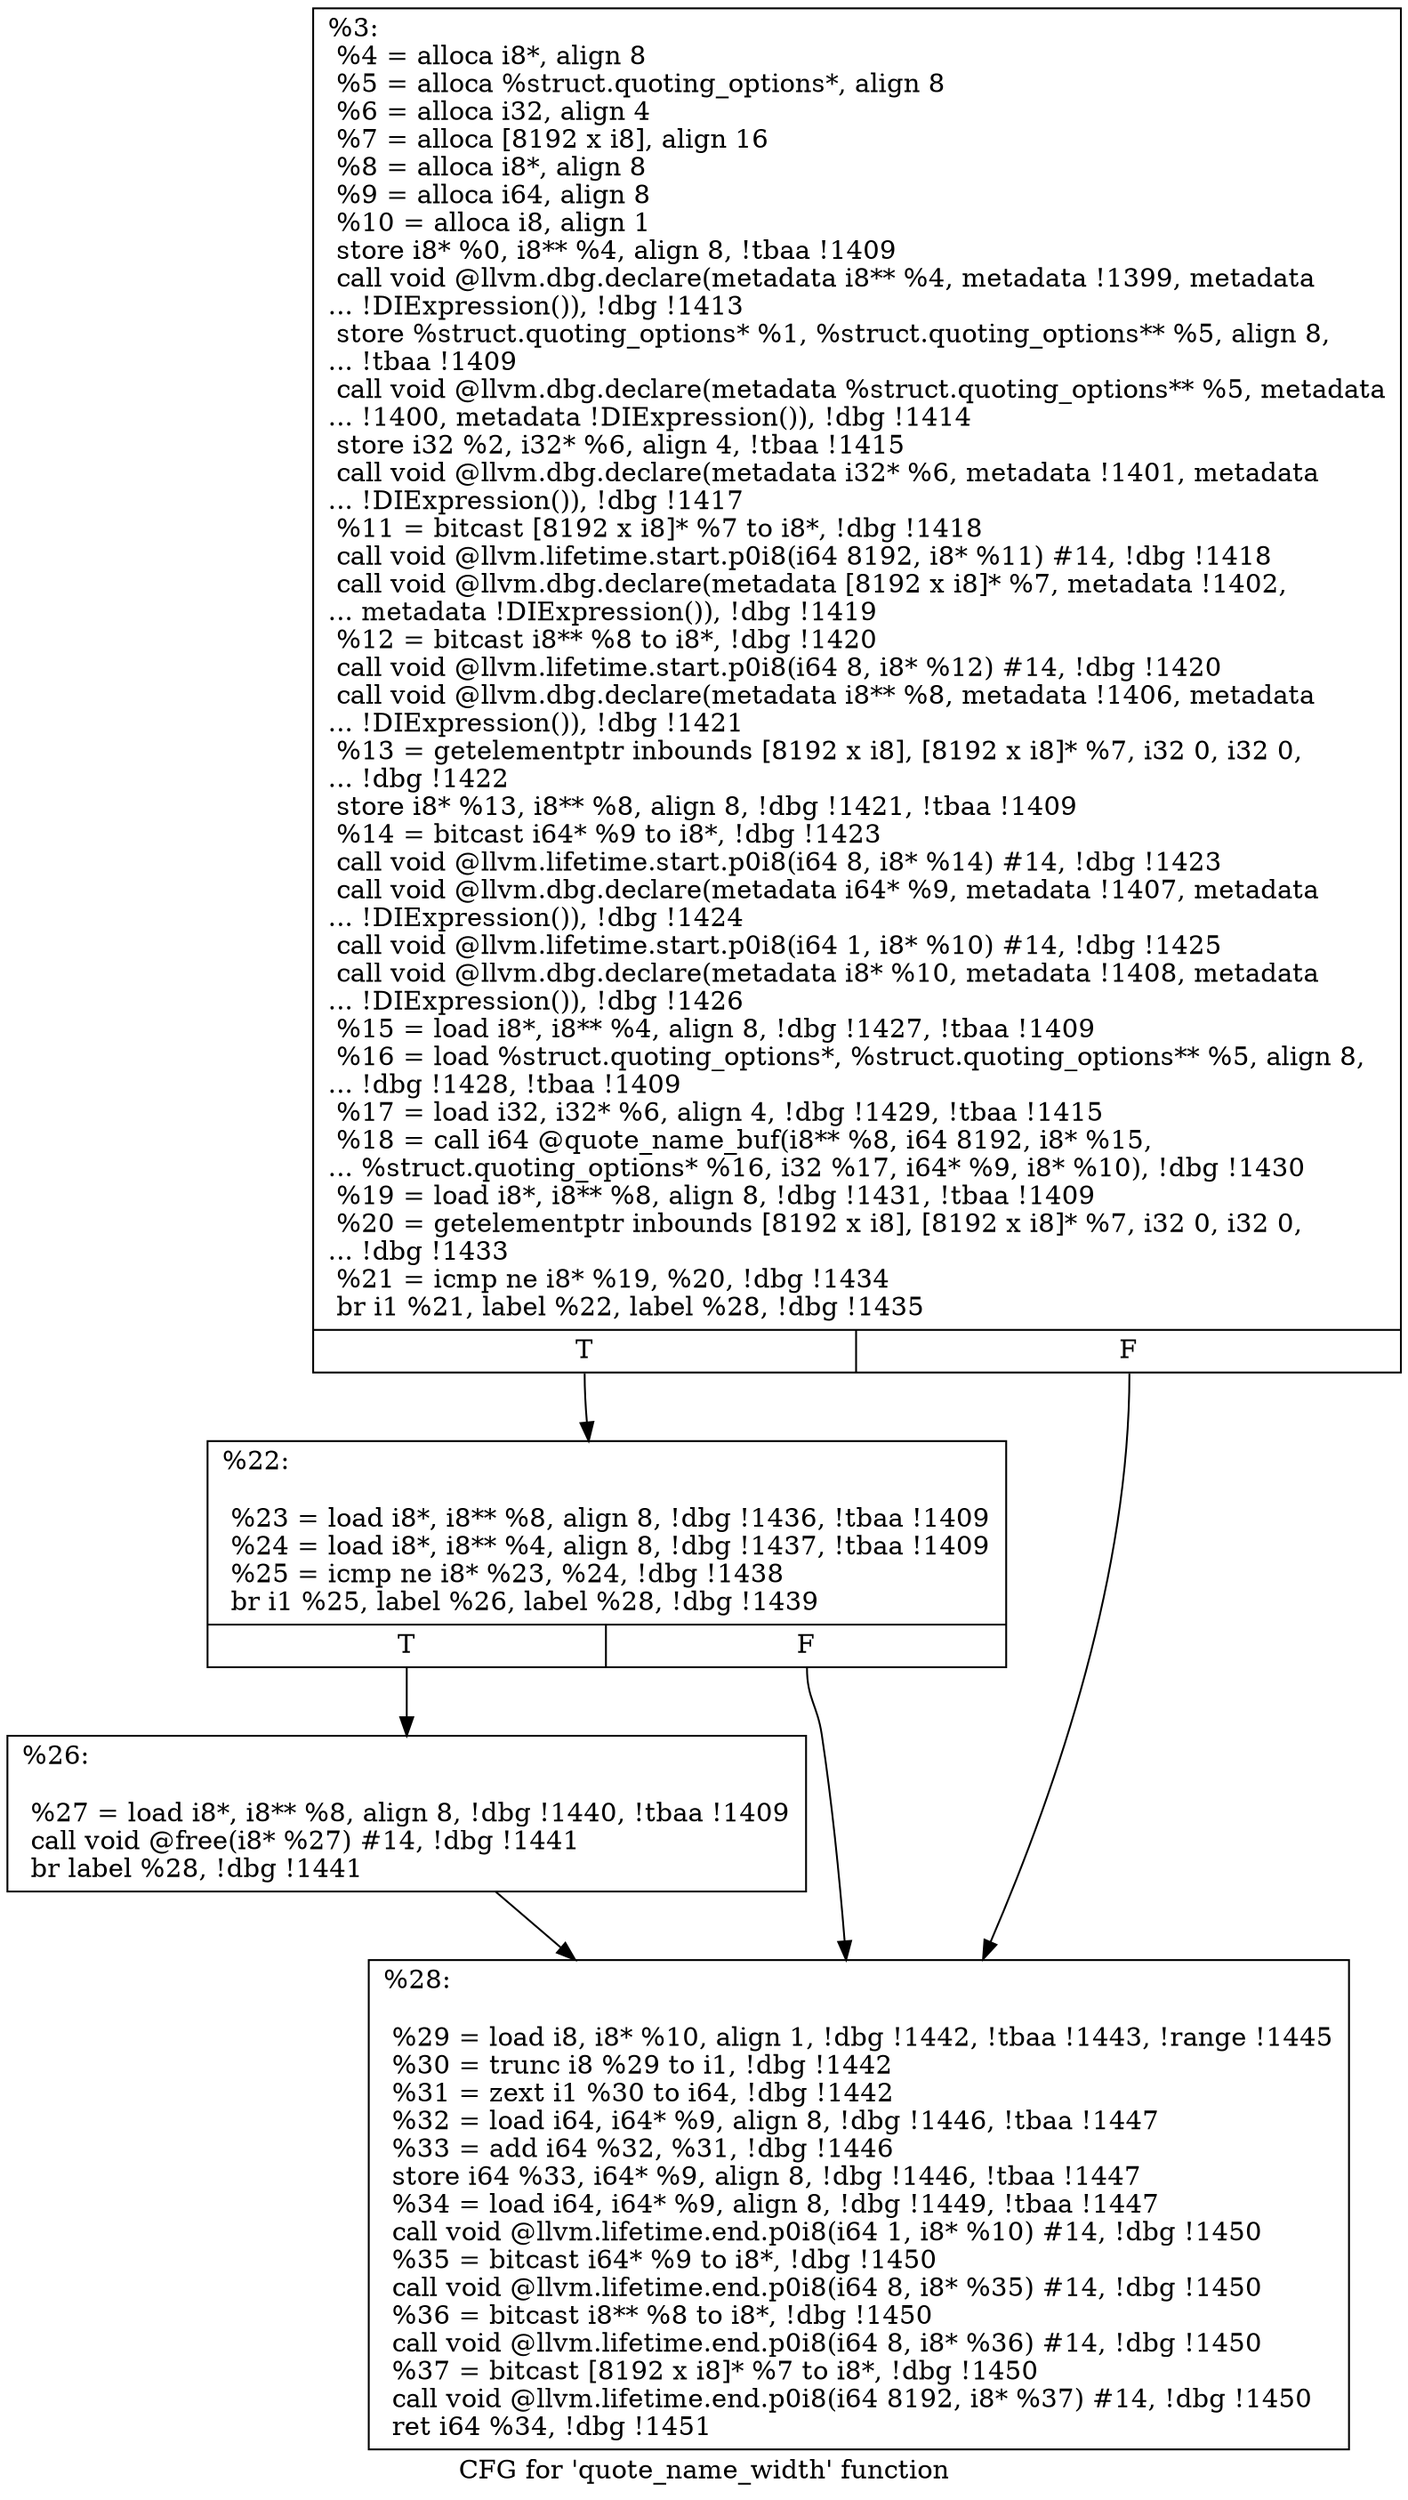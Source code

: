 digraph "CFG for 'quote_name_width' function" {
	label="CFG for 'quote_name_width' function";

	Node0x23e1460 [shape=record,label="{%3:\l  %4 = alloca i8*, align 8\l  %5 = alloca %struct.quoting_options*, align 8\l  %6 = alloca i32, align 4\l  %7 = alloca [8192 x i8], align 16\l  %8 = alloca i8*, align 8\l  %9 = alloca i64, align 8\l  %10 = alloca i8, align 1\l  store i8* %0, i8** %4, align 8, !tbaa !1409\l  call void @llvm.dbg.declare(metadata i8** %4, metadata !1399, metadata\l... !DIExpression()), !dbg !1413\l  store %struct.quoting_options* %1, %struct.quoting_options** %5, align 8,\l... !tbaa !1409\l  call void @llvm.dbg.declare(metadata %struct.quoting_options** %5, metadata\l... !1400, metadata !DIExpression()), !dbg !1414\l  store i32 %2, i32* %6, align 4, !tbaa !1415\l  call void @llvm.dbg.declare(metadata i32* %6, metadata !1401, metadata\l... !DIExpression()), !dbg !1417\l  %11 = bitcast [8192 x i8]* %7 to i8*, !dbg !1418\l  call void @llvm.lifetime.start.p0i8(i64 8192, i8* %11) #14, !dbg !1418\l  call void @llvm.dbg.declare(metadata [8192 x i8]* %7, metadata !1402,\l... metadata !DIExpression()), !dbg !1419\l  %12 = bitcast i8** %8 to i8*, !dbg !1420\l  call void @llvm.lifetime.start.p0i8(i64 8, i8* %12) #14, !dbg !1420\l  call void @llvm.dbg.declare(metadata i8** %8, metadata !1406, metadata\l... !DIExpression()), !dbg !1421\l  %13 = getelementptr inbounds [8192 x i8], [8192 x i8]* %7, i32 0, i32 0,\l... !dbg !1422\l  store i8* %13, i8** %8, align 8, !dbg !1421, !tbaa !1409\l  %14 = bitcast i64* %9 to i8*, !dbg !1423\l  call void @llvm.lifetime.start.p0i8(i64 8, i8* %14) #14, !dbg !1423\l  call void @llvm.dbg.declare(metadata i64* %9, metadata !1407, metadata\l... !DIExpression()), !dbg !1424\l  call void @llvm.lifetime.start.p0i8(i64 1, i8* %10) #14, !dbg !1425\l  call void @llvm.dbg.declare(metadata i8* %10, metadata !1408, metadata\l... !DIExpression()), !dbg !1426\l  %15 = load i8*, i8** %4, align 8, !dbg !1427, !tbaa !1409\l  %16 = load %struct.quoting_options*, %struct.quoting_options** %5, align 8,\l... !dbg !1428, !tbaa !1409\l  %17 = load i32, i32* %6, align 4, !dbg !1429, !tbaa !1415\l  %18 = call i64 @quote_name_buf(i8** %8, i64 8192, i8* %15,\l... %struct.quoting_options* %16, i32 %17, i64* %9, i8* %10), !dbg !1430\l  %19 = load i8*, i8** %8, align 8, !dbg !1431, !tbaa !1409\l  %20 = getelementptr inbounds [8192 x i8], [8192 x i8]* %7, i32 0, i32 0,\l... !dbg !1433\l  %21 = icmp ne i8* %19, %20, !dbg !1434\l  br i1 %21, label %22, label %28, !dbg !1435\l|{<s0>T|<s1>F}}"];
	Node0x23e1460:s0 -> Node0x23e1560;
	Node0x23e1460:s1 -> Node0x23e1600;
	Node0x23e1560 [shape=record,label="{%22:\l\l  %23 = load i8*, i8** %8, align 8, !dbg !1436, !tbaa !1409\l  %24 = load i8*, i8** %4, align 8, !dbg !1437, !tbaa !1409\l  %25 = icmp ne i8* %23, %24, !dbg !1438\l  br i1 %25, label %26, label %28, !dbg !1439\l|{<s0>T|<s1>F}}"];
	Node0x23e1560:s0 -> Node0x23e15b0;
	Node0x23e1560:s1 -> Node0x23e1600;
	Node0x23e15b0 [shape=record,label="{%26:\l\l  %27 = load i8*, i8** %8, align 8, !dbg !1440, !tbaa !1409\l  call void @free(i8* %27) #14, !dbg !1441\l  br label %28, !dbg !1441\l}"];
	Node0x23e15b0 -> Node0x23e1600;
	Node0x23e1600 [shape=record,label="{%28:\l\l  %29 = load i8, i8* %10, align 1, !dbg !1442, !tbaa !1443, !range !1445\l  %30 = trunc i8 %29 to i1, !dbg !1442\l  %31 = zext i1 %30 to i64, !dbg !1442\l  %32 = load i64, i64* %9, align 8, !dbg !1446, !tbaa !1447\l  %33 = add i64 %32, %31, !dbg !1446\l  store i64 %33, i64* %9, align 8, !dbg !1446, !tbaa !1447\l  %34 = load i64, i64* %9, align 8, !dbg !1449, !tbaa !1447\l  call void @llvm.lifetime.end.p0i8(i64 1, i8* %10) #14, !dbg !1450\l  %35 = bitcast i64* %9 to i8*, !dbg !1450\l  call void @llvm.lifetime.end.p0i8(i64 8, i8* %35) #14, !dbg !1450\l  %36 = bitcast i8** %8 to i8*, !dbg !1450\l  call void @llvm.lifetime.end.p0i8(i64 8, i8* %36) #14, !dbg !1450\l  %37 = bitcast [8192 x i8]* %7 to i8*, !dbg !1450\l  call void @llvm.lifetime.end.p0i8(i64 8192, i8* %37) #14, !dbg !1450\l  ret i64 %34, !dbg !1451\l}"];
}
